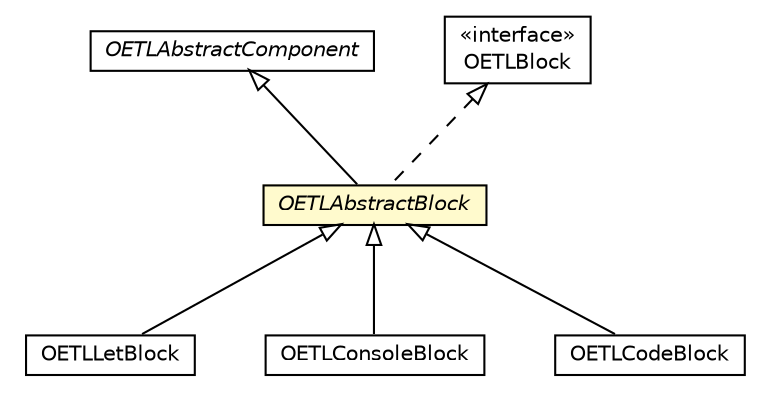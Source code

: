 #!/usr/local/bin/dot
#
# Class diagram 
# Generated by UMLGraph version R5_6-24-gf6e263 (http://www.umlgraph.org/)
#

digraph G {
	edge [fontname="Helvetica",fontsize=10,labelfontname="Helvetica",labelfontsize=10];
	node [fontname="Helvetica",fontsize=10,shape=plaintext];
	nodesep=0.25;
	ranksep=0.5;
	// com.orientechnologies.orient.etl.OETLAbstractComponent
	c3198945 [label=<<table title="com.orientechnologies.orient.etl.OETLAbstractComponent" border="0" cellborder="1" cellspacing="0" cellpadding="2" port="p" href="../OETLAbstractComponent.html">
		<tr><td><table border="0" cellspacing="0" cellpadding="1">
<tr><td align="center" balign="center"><font face="Helvetica-Oblique"> OETLAbstractComponent </font></td></tr>
		</table></td></tr>
		</table>>, URL="../OETLAbstractComponent.html", fontname="Helvetica", fontcolor="black", fontsize=10.0];
	// com.orientechnologies.orient.etl.block.OETLLetBlock
	c3198987 [label=<<table title="com.orientechnologies.orient.etl.block.OETLLetBlock" border="0" cellborder="1" cellspacing="0" cellpadding="2" port="p" href="./OETLLetBlock.html">
		<tr><td><table border="0" cellspacing="0" cellpadding="1">
<tr><td align="center" balign="center"> OETLLetBlock </td></tr>
		</table></td></tr>
		</table>>, URL="./OETLLetBlock.html", fontname="Helvetica", fontcolor="black", fontsize=10.0];
	// com.orientechnologies.orient.etl.block.OETLBlock
	c3198988 [label=<<table title="com.orientechnologies.orient.etl.block.OETLBlock" border="0" cellborder="1" cellspacing="0" cellpadding="2" port="p" href="./OETLBlock.html">
		<tr><td><table border="0" cellspacing="0" cellpadding="1">
<tr><td align="center" balign="center"> &#171;interface&#187; </td></tr>
<tr><td align="center" balign="center"> OETLBlock </td></tr>
		</table></td></tr>
		</table>>, URL="./OETLBlock.html", fontname="Helvetica", fontcolor="black", fontsize=10.0];
	// com.orientechnologies.orient.etl.block.OETLAbstractBlock
	c3198989 [label=<<table title="com.orientechnologies.orient.etl.block.OETLAbstractBlock" border="0" cellborder="1" cellspacing="0" cellpadding="2" port="p" bgcolor="lemonChiffon" href="./OETLAbstractBlock.html">
		<tr><td><table border="0" cellspacing="0" cellpadding="1">
<tr><td align="center" balign="center"><font face="Helvetica-Oblique"> OETLAbstractBlock </font></td></tr>
		</table></td></tr>
		</table>>, URL="./OETLAbstractBlock.html", fontname="Helvetica", fontcolor="black", fontsize=10.0];
	// com.orientechnologies.orient.etl.block.OETLConsoleBlock
	c3198990 [label=<<table title="com.orientechnologies.orient.etl.block.OETLConsoleBlock" border="0" cellborder="1" cellspacing="0" cellpadding="2" port="p" href="./OETLConsoleBlock.html">
		<tr><td><table border="0" cellspacing="0" cellpadding="1">
<tr><td align="center" balign="center"> OETLConsoleBlock </td></tr>
		</table></td></tr>
		</table>>, URL="./OETLConsoleBlock.html", fontname="Helvetica", fontcolor="black", fontsize=10.0];
	// com.orientechnologies.orient.etl.block.OETLCodeBlock
	c3198991 [label=<<table title="com.orientechnologies.orient.etl.block.OETLCodeBlock" border="0" cellborder="1" cellspacing="0" cellpadding="2" port="p" href="./OETLCodeBlock.html">
		<tr><td><table border="0" cellspacing="0" cellpadding="1">
<tr><td align="center" balign="center"> OETLCodeBlock </td></tr>
		</table></td></tr>
		</table>>, URL="./OETLCodeBlock.html", fontname="Helvetica", fontcolor="black", fontsize=10.0];
	//com.orientechnologies.orient.etl.block.OETLLetBlock extends com.orientechnologies.orient.etl.block.OETLAbstractBlock
	c3198989:p -> c3198987:p [dir=back,arrowtail=empty];
	//com.orientechnologies.orient.etl.block.OETLAbstractBlock extends com.orientechnologies.orient.etl.OETLAbstractComponent
	c3198945:p -> c3198989:p [dir=back,arrowtail=empty];
	//com.orientechnologies.orient.etl.block.OETLAbstractBlock implements com.orientechnologies.orient.etl.block.OETLBlock
	c3198988:p -> c3198989:p [dir=back,arrowtail=empty,style=dashed];
	//com.orientechnologies.orient.etl.block.OETLConsoleBlock extends com.orientechnologies.orient.etl.block.OETLAbstractBlock
	c3198989:p -> c3198990:p [dir=back,arrowtail=empty];
	//com.orientechnologies.orient.etl.block.OETLCodeBlock extends com.orientechnologies.orient.etl.block.OETLAbstractBlock
	c3198989:p -> c3198991:p [dir=back,arrowtail=empty];
}

